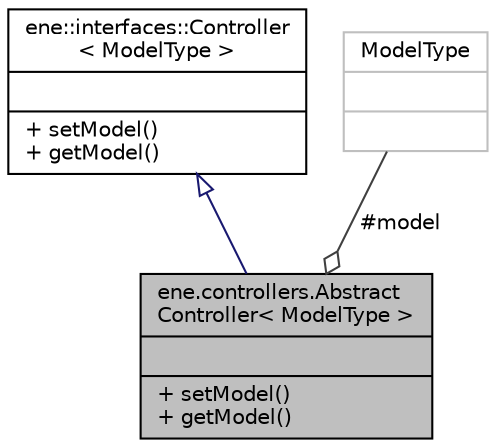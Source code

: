 digraph "ene.controllers.AbstractController&lt; ModelType &gt;"
{
  bgcolor="transparent";
  edge [fontname="Helvetica",fontsize="10",labelfontname="Helvetica",labelfontsize="10"];
  node [fontname="Helvetica",fontsize="10",shape=record];
  Node6 [label="{ene.controllers.Abstract\lController\< ModelType \>\n||+ setModel()\l+ getModel()\l}",height=0.2,width=0.4,color="black", fillcolor="grey75", style="filled", fontcolor="black"];
  Node7 -> Node6 [dir="back",color="midnightblue",fontsize="10",style="solid",arrowtail="onormal",fontname="Helvetica"];
  Node7 [label="{ene::interfaces::Controller\l\< ModelType \>\n||+ setModel()\l+ getModel()\l}",height=0.2,width=0.4,color="black",URL="$interfaceene_1_1interfaces_1_1Controller.html"];
  Node8 -> Node6 [color="grey25",fontsize="10",style="solid",label=" #model" ,arrowhead="odiamond",fontname="Helvetica"];
  Node8 [label="{ModelType\n||}",height=0.2,width=0.4,color="grey75"];
}
